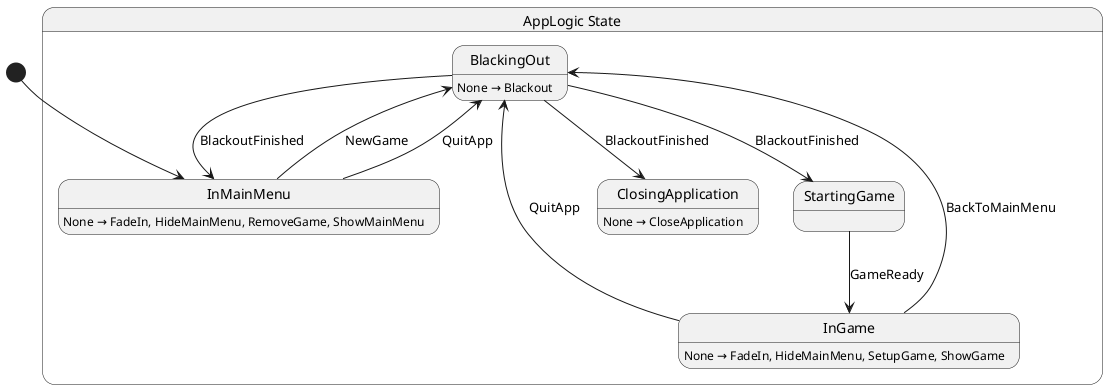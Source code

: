 @startuml AppLogic
state "AppLogic State" as Shellguard_AppLogic_State {
  state "BlackingOut" as Shellguard_AppLogic_State_BlackingOut
  state "ClosingApplication" as Shellguard_AppLogic_State_ClosingApplication
  state "InGame" as Shellguard_AppLogic_State_InGame
  state "InMainMenu" as Shellguard_AppLogic_State_InMainMenu
  state "StartingGame" as Shellguard_AppLogic_State_StartingGame
}

Shellguard_AppLogic_State_BlackingOut --> Shellguard_AppLogic_State_ClosingApplication : BlackoutFinished
Shellguard_AppLogic_State_BlackingOut --> Shellguard_AppLogic_State_InMainMenu : BlackoutFinished
Shellguard_AppLogic_State_BlackingOut --> Shellguard_AppLogic_State_StartingGame : BlackoutFinished
Shellguard_AppLogic_State_InGame --> Shellguard_AppLogic_State_BlackingOut : BackToMainMenu
Shellguard_AppLogic_State_InGame --> Shellguard_AppLogic_State_BlackingOut : QuitApp
Shellguard_AppLogic_State_InMainMenu --> Shellguard_AppLogic_State_BlackingOut : NewGame
Shellguard_AppLogic_State_InMainMenu --> Shellguard_AppLogic_State_BlackingOut : QuitApp
Shellguard_AppLogic_State_StartingGame --> Shellguard_AppLogic_State_InGame : GameReady

Shellguard_AppLogic_State_BlackingOut : None → Blackout
Shellguard_AppLogic_State_ClosingApplication : None → CloseApplication
Shellguard_AppLogic_State_InGame : None → FadeIn, HideMainMenu, SetupGame, ShowGame
Shellguard_AppLogic_State_InMainMenu : None → FadeIn, HideMainMenu, RemoveGame, ShowMainMenu

[*] --> Shellguard_AppLogic_State_InMainMenu
@enduml